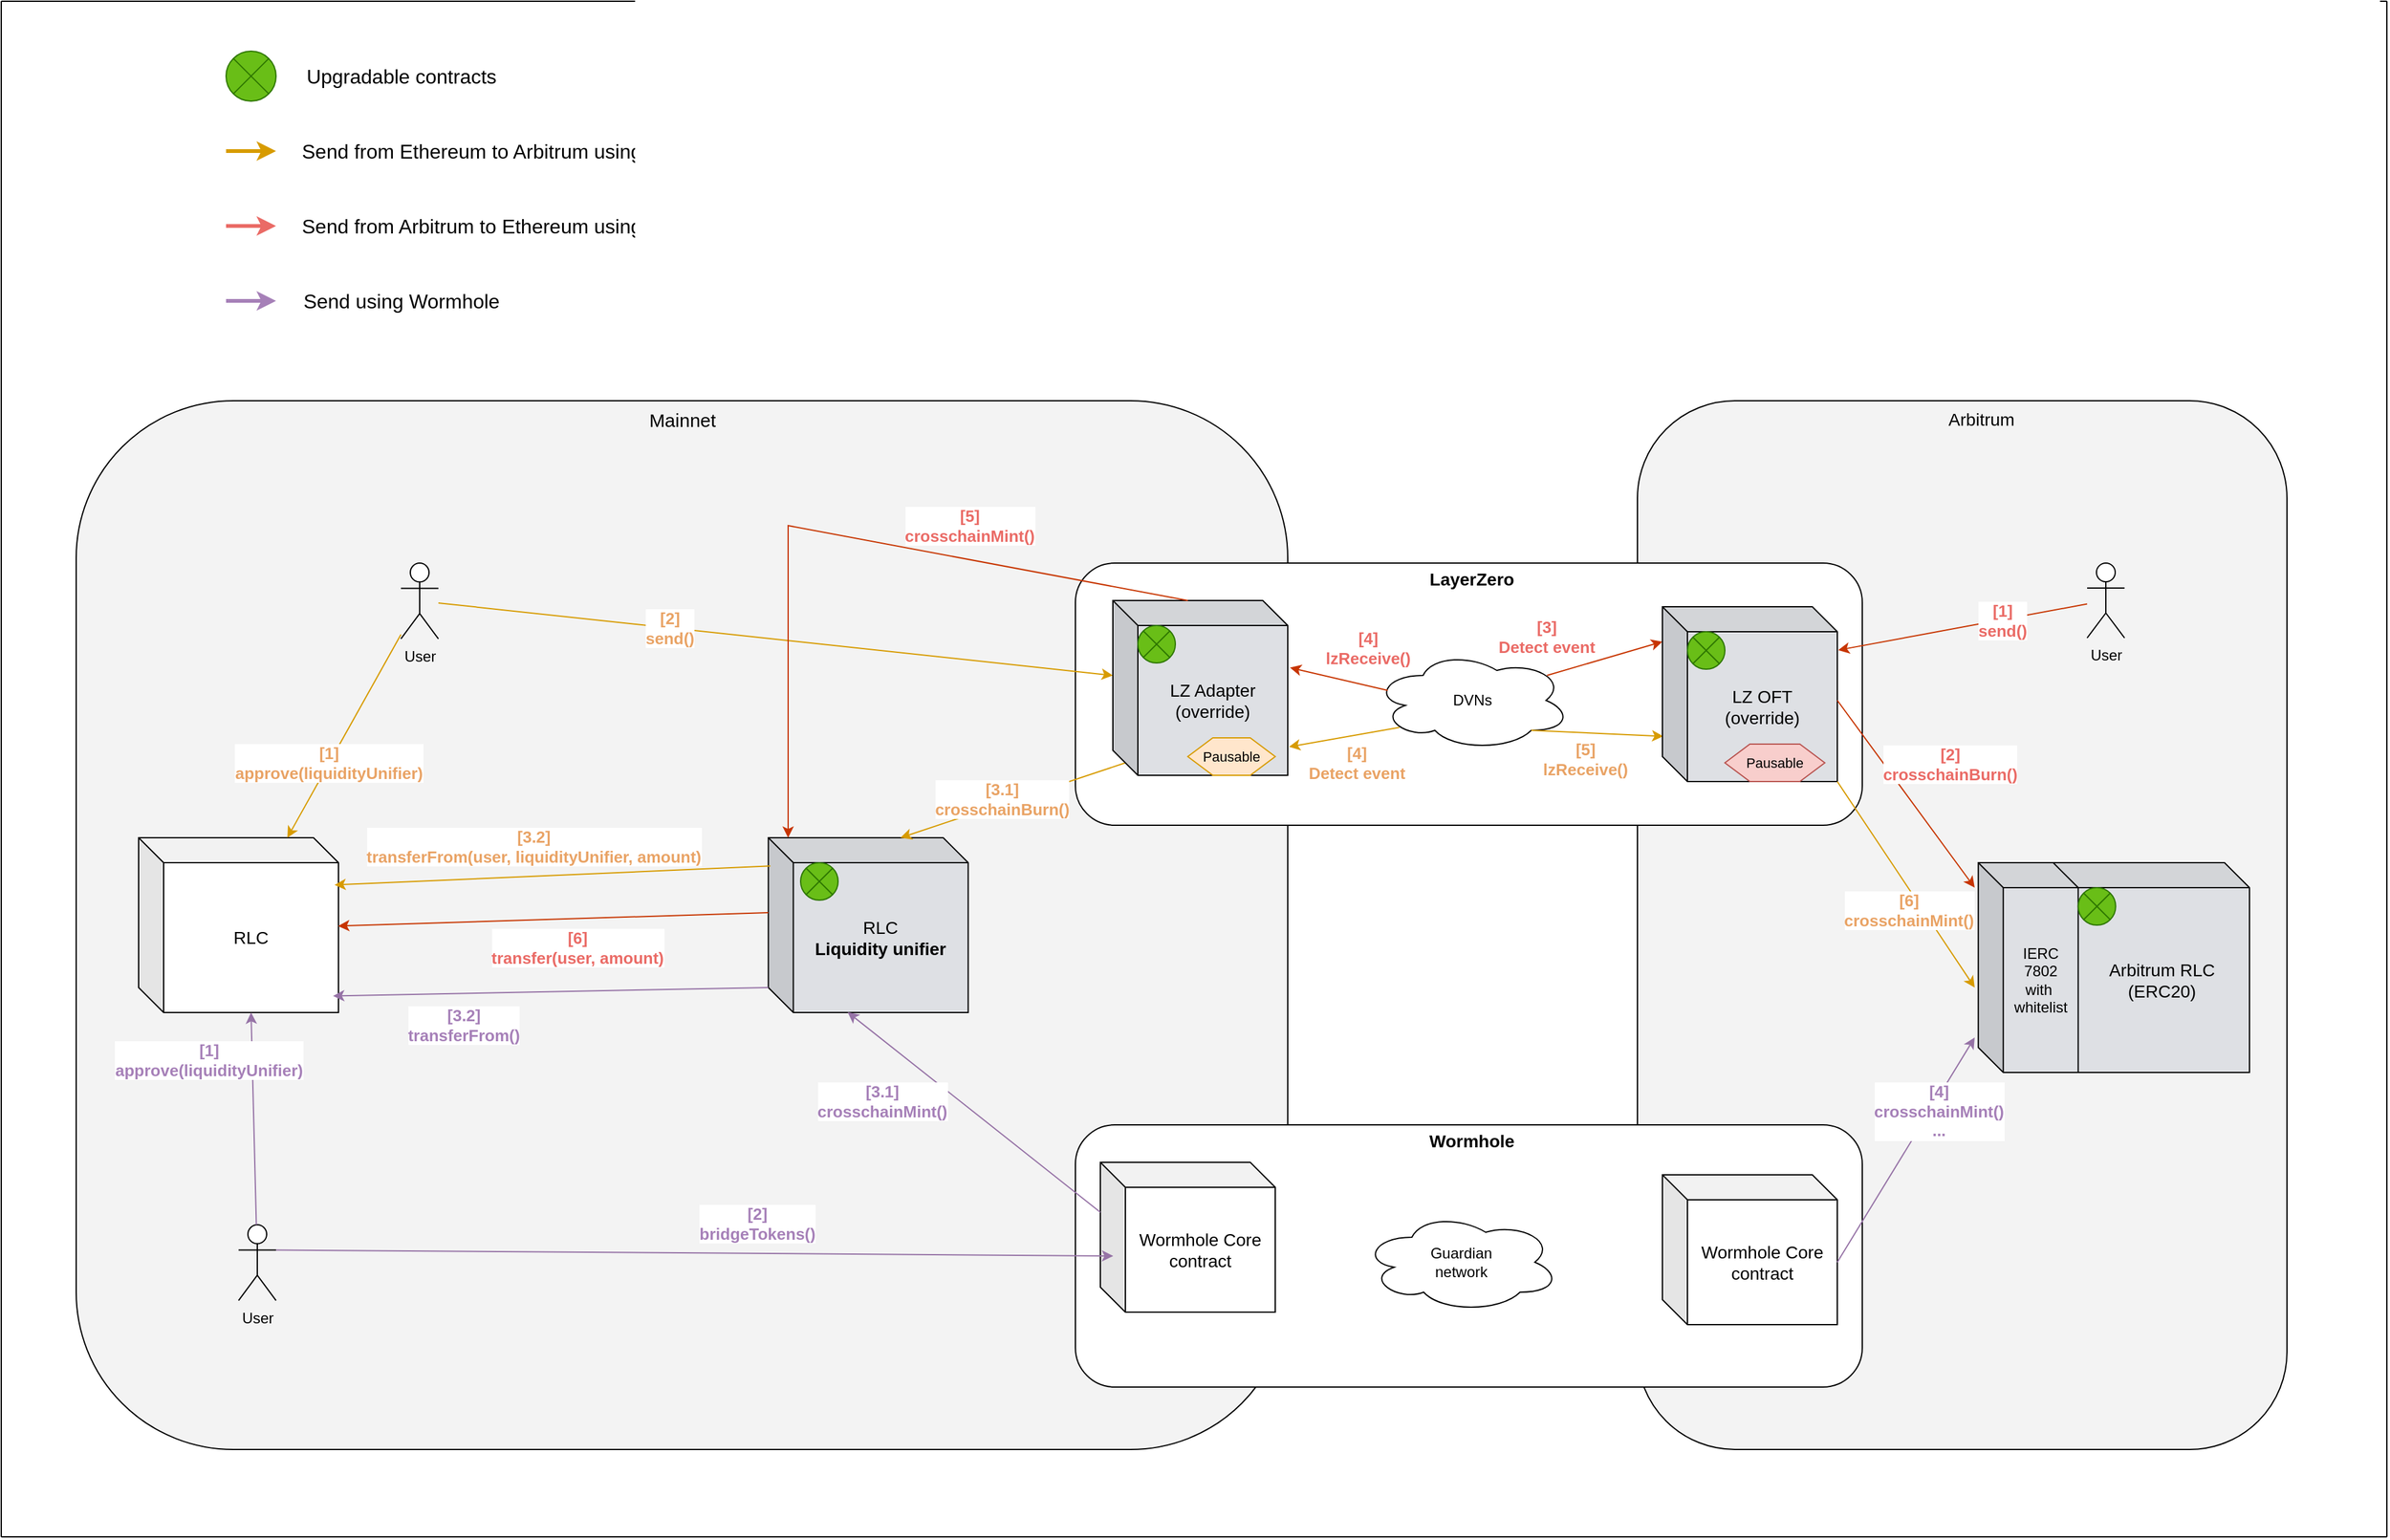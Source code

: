 <mxfile version="27.1.6">
  <diagram name="Page-1" id="M4MnsULAaDEeGdwQNaxV">
    <mxGraphModel dx="3306" dy="2045" grid="1" gridSize="10" guides="1" tooltips="1" connect="1" arrows="1" fold="1" page="1" pageScale="1" pageWidth="850" pageHeight="1100" math="0" shadow="0">
      <root>
        <mxCell id="0" />
        <mxCell id="1" parent="0" />
        <mxCell id="sGux77f80-_RR6iZAet8-39" value="" style="group;fillColor=default;" parent="1" vertex="1" connectable="0">
          <mxGeometry x="720" width="550" height="840" as="geometry" />
        </mxCell>
        <mxCell id="sGux77f80-_RR6iZAet8-40" value="" style="rounded=1;whiteSpace=wrap;html=1;fillStyle=auto;fillColor=#F3F3F3;" parent="sGux77f80-_RR6iZAet8-39" vertex="1">
          <mxGeometry width="520" height="840.0" as="geometry" />
        </mxCell>
        <mxCell id="sGux77f80-_RR6iZAet8-41" value="&lt;font style=&quot;font-size: 14px;&quot;&gt;Arbitrum&lt;/font&gt;" style="text;html=1;align=center;verticalAlign=middle;resizable=0;points=[];autosize=1;strokeColor=none;fillColor=none;" parent="sGux77f80-_RR6iZAet8-39" vertex="1">
          <mxGeometry x="234.997" width="80" height="30" as="geometry" />
        </mxCell>
        <mxCell id="sGux77f80-_RR6iZAet8-124" value="User" style="shape=umlActor;verticalLabelPosition=bottom;verticalAlign=top;html=1;outlineConnect=0;" parent="sGux77f80-_RR6iZAet8-39" vertex="1">
          <mxGeometry x="360" y="130" width="30" height="60" as="geometry" />
        </mxCell>
        <mxCell id="IdDQLRCiFRaTYZEqhhtP-48" value="" style="group" parent="sGux77f80-_RR6iZAet8-39" vertex="1" connectable="0">
          <mxGeometry x="330" y="370" width="160" height="180" as="geometry" />
        </mxCell>
        <mxCell id="IdDQLRCiFRaTYZEqhhtP-50" value="" style="shape=sumEllipse;perimeter=ellipsePerimeter;whiteSpace=wrap;html=1;backgroundOutline=1;fillColor=#d5e8d4;strokeColor=#82b366;" parent="IdDQLRCiFRaTYZEqhhtP-48" vertex="1">
          <mxGeometry x="22.855" y="24" width="46.377" height="48" as="geometry" />
        </mxCell>
        <mxCell id="IdDQLRCiFRaTYZEqhhtP-54" value="" style="group" parent="IdDQLRCiFRaTYZEqhhtP-48" vertex="1" connectable="0">
          <mxGeometry x="-57.143" width="217.143" height="168" as="geometry" />
        </mxCell>
        <mxCell id="IdDQLRCiFRaTYZEqhhtP-49" value="&lt;font style=&quot;font-size: 14px;&quot;&gt;Arbitrum RLC (ERC20)&lt;/font&gt;" style="shape=cube;whiteSpace=wrap;html=1;boundedLbl=1;backgroundOutline=1;darkOpacity=0.05;darkOpacity2=0.1;fillColor=#DEE0E4;" parent="IdDQLRCiFRaTYZEqhhtP-54" vertex="1">
          <mxGeometry x="57.143" width="160" height="168" as="geometry" />
        </mxCell>
        <mxCell id="IdDQLRCiFRaTYZEqhhtP-53" value="&lt;span style=&quot;text-wrap-mode: nowrap;&quot;&gt;IERC&lt;/span&gt;&lt;div style=&quot;text-wrap-mode: nowrap;&quot;&gt;7802&lt;/div&gt;&lt;div style=&quot;text-wrap-mode: nowrap;&quot;&gt;with&amp;nbsp;&lt;/div&gt;&lt;div style=&quot;text-wrap-mode: nowrap;&quot;&gt;whitelist&lt;/div&gt;" style="shape=cube;whiteSpace=wrap;html=1;boundedLbl=1;backgroundOutline=1;darkOpacity=0.05;darkOpacity2=0.1;fillColor=#DEE0E4;" parent="IdDQLRCiFRaTYZEqhhtP-54" vertex="1">
          <mxGeometry width="80" height="168" as="geometry" />
        </mxCell>
        <mxCell id="fCrgzjEHI2a46_C-KYM6-2" value="" style="shape=sumEllipse;perimeter=ellipsePerimeter;whiteSpace=wrap;html=1;backgroundOutline=1;fillColor=#69BE17;strokeColor=#2D7600;fontColor=#ffffff;" parent="IdDQLRCiFRaTYZEqhhtP-54" vertex="1">
          <mxGeometry x="80.003" y="20" width="30" height="30" as="geometry" />
        </mxCell>
        <mxCell id="sGux77f80-_RR6iZAet8-38" value="" style="group;fillColor=#FFFFFF;" parent="1" vertex="1" connectable="0">
          <mxGeometry x="10" width="430" height="840" as="geometry" />
        </mxCell>
        <mxCell id="sGux77f80-_RR6iZAet8-36" value="" style="rounded=1;whiteSpace=wrap;html=1;fillStyle=auto;fillColor=#F3F3F3;" parent="sGux77f80-_RR6iZAet8-38" vertex="1">
          <mxGeometry x="-540" width="970" height="840" as="geometry" />
        </mxCell>
        <mxCell id="IdDQLRCiFRaTYZEqhhtP-22" value="&lt;font style=&quot;font-size: 14px;&quot;&gt;RLC&lt;/font&gt;&lt;div&gt;&lt;font style=&quot;font-size: 14px;&quot;&gt;&lt;b&gt;Liquidity unifier&lt;/b&gt;&lt;/font&gt;&lt;/div&gt;" style="shape=cube;whiteSpace=wrap;html=1;boundedLbl=1;backgroundOutline=1;darkOpacity=0.05;darkOpacity2=0.1;fillColor=#DEE0E4;" parent="sGux77f80-_RR6iZAet8-38" vertex="1">
          <mxGeometry x="14.17" y="350" width="160" height="140" as="geometry" />
        </mxCell>
        <mxCell id="fCrgzjEHI2a46_C-KYM6-4" value="" style="shape=sumEllipse;perimeter=ellipsePerimeter;whiteSpace=wrap;html=1;backgroundOutline=1;fillColor=#69BE17;strokeColor=#2D7600;fontColor=#ffffff;" parent="sGux77f80-_RR6iZAet8-38" vertex="1">
          <mxGeometry x="40" y="370" width="30" height="30" as="geometry" />
        </mxCell>
        <mxCell id="sGux77f80-_RR6iZAet8-16" value="User" style="shape=umlActor;verticalLabelPosition=bottom;verticalAlign=top;html=1;outlineConnect=0;" parent="sGux77f80-_RR6iZAet8-38" vertex="1">
          <mxGeometry x="-280" y="129.996" width="30" height="60.723" as="geometry" />
        </mxCell>
        <mxCell id="sGux77f80-_RR6iZAet8-108" value="" style="group" parent="1" vertex="1" connectable="0">
          <mxGeometry x="270" y="120" width="630" height="220" as="geometry" />
        </mxCell>
        <mxCell id="sGux77f80-_RR6iZAet8-67" value="" style="rounded=1;whiteSpace=wrap;html=1;" parent="sGux77f80-_RR6iZAet8-108" vertex="1">
          <mxGeometry y="10" width="630" height="210" as="geometry" />
        </mxCell>
        <mxCell id="sGux77f80-_RR6iZAet8-96" value="&lt;b&gt;&lt;font style=&quot;font-size: 14px;&quot;&gt;LayerZero&lt;/font&gt;&lt;/b&gt;" style="text;html=1;align=center;verticalAlign=middle;whiteSpace=wrap;rounded=0;" parent="sGux77f80-_RR6iZAet8-108" vertex="1">
          <mxGeometry x="278.349" width="78.75" height="45" as="geometry" />
        </mxCell>
        <mxCell id="sGux77f80-_RR6iZAet8-97" value="DVNs" style="ellipse;shape=cloud;whiteSpace=wrap;html=1;" parent="sGux77f80-_RR6iZAet8-108" vertex="1">
          <mxGeometry x="238.974" y="80" width="157.5" height="80" as="geometry" />
        </mxCell>
        <mxCell id="sGux77f80-_RR6iZAet8-100" value="" style="endArrow=classic;html=1;rounded=0;fillColor=#ffe6cc;strokeColor=#d79b00;entryX=0.005;entryY=0.741;entryDx=0;entryDy=0;exitX=0.8;exitY=0.8;exitDx=0;exitDy=0;exitPerimeter=0;entryPerimeter=0;" parent="sGux77f80-_RR6iZAet8-108" source="sGux77f80-_RR6iZAet8-97" target="IdDQLRCiFRaTYZEqhhtP-33" edge="1">
          <mxGeometry width="50" height="50" relative="1" as="geometry">
            <mxPoint x="358.412" y="173" as="sourcePoint" />
            <mxPoint x="476.537" y="157.5" as="targetPoint" />
          </mxGeometry>
        </mxCell>
        <mxCell id="sGux77f80-_RR6iZAet8-101" value="&lt;font style=&quot;font-size: 13px; color: rgb(233, 163, 101);&quot;&gt;&lt;b&gt;[5]&lt;/b&gt;&lt;/font&gt;&lt;div&gt;&lt;font style=&quot;font-size: 13px; color: rgb(233, 163, 101);&quot;&gt;&lt;b&gt;lzReceive()&lt;/b&gt;&lt;/font&gt;&lt;/div&gt;" style="edgeLabel;html=1;align=center;verticalAlign=middle;resizable=0;points=[];" parent="sGux77f80-_RR6iZAet8-100" vertex="1" connectable="0">
          <mxGeometry x="-0.308" y="1" relative="1" as="geometry">
            <mxPoint x="6" y="22" as="offset" />
          </mxGeometry>
        </mxCell>
        <mxCell id="sGux77f80-_RR6iZAet8-132" value="" style="endArrow=classic;html=1;rounded=0;fillColor=#fa6800;strokeColor=#C73500;exitX=0.88;exitY=0.25;exitDx=0;exitDy=0;exitPerimeter=0;" parent="sGux77f80-_RR6iZAet8-108" source="sGux77f80-_RR6iZAet8-97" edge="1">
          <mxGeometry width="50" height="50" relative="1" as="geometry">
            <mxPoint x="444" y="10" as="sourcePoint" />
            <mxPoint x="470" y="73" as="targetPoint" />
          </mxGeometry>
        </mxCell>
        <mxCell id="sGux77f80-_RR6iZAet8-133" value="&lt;font style=&quot;font-size: 13px; color: rgb(234, 107, 102);&quot;&gt;&lt;b&gt;[3]&lt;/b&gt;&lt;/font&gt;&lt;div&gt;&lt;font color=&quot;#ea6b66&quot;&gt;&lt;span style=&quot;font-size: 13px;&quot;&gt;&lt;b&gt;Detect event&lt;/b&gt;&lt;/span&gt;&lt;/font&gt;&lt;/div&gt;" style="edgeLabel;html=1;align=center;verticalAlign=middle;resizable=0;points=[];" parent="sGux77f80-_RR6iZAet8-132" vertex="1" connectable="0">
          <mxGeometry x="-0.315" relative="1" as="geometry">
            <mxPoint x="-33" y="-22" as="offset" />
          </mxGeometry>
        </mxCell>
        <mxCell id="IdDQLRCiFRaTYZEqhhtP-47" value="" style="group" parent="sGux77f80-_RR6iZAet8-108" vertex="1" connectable="0">
          <mxGeometry x="470" y="45" width="140" height="160" as="geometry" />
        </mxCell>
        <mxCell id="IdDQLRCiFRaTYZEqhhtP-33" value="&lt;font style=&quot;font-size: 14px;&quot;&gt;LZ OFT&lt;/font&gt;&lt;div&gt;&lt;font style=&quot;font-size: 14px;&quot;&gt;(override)&lt;/font&gt;&lt;/div&gt;" style="shape=cube;whiteSpace=wrap;html=1;boundedLbl=1;backgroundOutline=1;darkOpacity=0.05;darkOpacity2=0.1;fillColor=#DEE0E4;" parent="IdDQLRCiFRaTYZEqhhtP-47" vertex="1">
          <mxGeometry width="140" height="140" as="geometry" />
        </mxCell>
        <mxCell id="IdDQLRCiFRaTYZEqhhtP-34" value="" style="shape=sumEllipse;perimeter=ellipsePerimeter;whiteSpace=wrap;html=1;backgroundOutline=1;fillColor=#69BE17;strokeColor=#2D7600;fontColor=#ffffff;" parent="IdDQLRCiFRaTYZEqhhtP-47" vertex="1">
          <mxGeometry x="20" y="20" width="30" height="30" as="geometry" />
        </mxCell>
        <mxCell id="sGux77f80-_RR6iZAet8-185" value="&lt;font style=&quot;font-size: 11px;&quot;&gt;Paus&lt;/font&gt;&lt;span style=&quot;font-size: 11px; background-color: transparent; color: light-dark(rgb(0, 0, 0), rgb(255, 255, 255));&quot;&gt;able&lt;/span&gt;" style="shape=hexagon;perimeter=hexagonPerimeter2;whiteSpace=wrap;html=1;fixedSize=1;fillColor=#f8cecc;strokeColor=#b85450;" parent="IdDQLRCiFRaTYZEqhhtP-47" vertex="1">
          <mxGeometry x="50" y="110" width="80" height="30" as="geometry" />
        </mxCell>
        <mxCell id="sGux77f80-_RR6iZAet8-8" value="" style="endArrow=classic;html=1;rounded=0;fillColor=#ffe6cc;strokeColor=#d79b00;entryX=0.75;entryY=0;entryDx=0;entryDy=0;exitX=0;exitY=0;exitDx=10;exitDy=130;exitPerimeter=0;" parent="1" source="IdDQLRCiFRaTYZEqhhtP-25" edge="1">
          <mxGeometry width="50" height="50" relative="1" as="geometry">
            <mxPoint x="300.287" y="277.5" as="sourcePoint" />
            <mxPoint x="130" y="350" as="targetPoint" />
          </mxGeometry>
        </mxCell>
        <mxCell id="sGux77f80-_RR6iZAet8-27" value="&lt;font style=&quot;font-size: 13px; color: rgb(233, 163, 101);&quot;&gt;&lt;b&gt;[3.1]&lt;/b&gt;&lt;/font&gt;&lt;div&gt;&lt;font style=&quot;font-size: 13px; color: rgb(233, 163, 101);&quot;&gt;&lt;b&gt;crosschainBurn()&lt;/b&gt;&lt;/font&gt;&lt;/div&gt;" style="edgeLabel;html=1;align=center;verticalAlign=middle;resizable=0;points=[];" parent="sGux77f80-_RR6iZAet8-8" vertex="1" connectable="0">
          <mxGeometry x="0.092" y="-4" relative="1" as="geometry">
            <mxPoint as="offset" />
          </mxGeometry>
        </mxCell>
        <mxCell id="sGux77f80-_RR6iZAet8-20" value="" style="endArrow=classic;html=1;rounded=0;fillColor=#ffe6cc;strokeColor=#d79b00;entryX=0;entryY=0;entryDx=0;entryDy=60;entryPerimeter=0;" parent="1" source="sGux77f80-_RR6iZAet8-16" target="IdDQLRCiFRaTYZEqhhtP-25" edge="1">
          <mxGeometry width="50" height="50" relative="1" as="geometry">
            <mxPoint x="140" y="200" as="sourcePoint" />
            <mxPoint x="300.287" y="192.5" as="targetPoint" />
          </mxGeometry>
        </mxCell>
        <mxCell id="sGux77f80-_RR6iZAet8-21" value="&lt;font style=&quot;font-size: 13px; color: rgb(233, 163, 101);&quot;&gt;&lt;b&gt;[2]&lt;/b&gt;&lt;/font&gt;&lt;div&gt;&lt;font style=&quot;font-size: 13px; color: rgb(233, 163, 101);&quot;&gt;&lt;b&gt;send()&lt;/b&gt;&lt;/font&gt;&lt;/div&gt;" style="edgeLabel;html=1;align=center;verticalAlign=middle;resizable=0;points=[];" parent="sGux77f80-_RR6iZAet8-20" vertex="1" connectable="0">
          <mxGeometry x="-0.315" relative="1" as="geometry">
            <mxPoint as="offset" />
          </mxGeometry>
        </mxCell>
        <mxCell id="sGux77f80-_RR6iZAet8-109" value="" style="group" parent="1" vertex="1" connectable="0">
          <mxGeometry y="-310" width="1080" height="1100" as="geometry" />
        </mxCell>
        <mxCell id="sGux77f80-_RR6iZAet8-62" value="" style="shape=sumEllipse;perimeter=ellipsePerimeter;whiteSpace=wrap;html=1;backgroundOutline=1;fillColor=#69BE17;strokeColor=#2D7600;" parent="sGux77f80-_RR6iZAet8-109" vertex="1">
          <mxGeometry x="-410" y="30" width="40" height="40" as="geometry" />
        </mxCell>
        <mxCell id="sGux77f80-_RR6iZAet8-63" value="&lt;p&gt;&lt;font style=&quot;font-size: 16px;&quot;&gt;Upgradable contracts&lt;/font&gt;&lt;/p&gt;" style="text;html=1;align=center;verticalAlign=middle;resizable=0;points=[];autosize=1;strokeColor=none;fillColor=none;" parent="sGux77f80-_RR6iZAet8-109" vertex="1">
          <mxGeometry x="-360" y="20" width="180" height="60" as="geometry" />
        </mxCell>
        <mxCell id="IdDQLRCiFRaTYZEqhhtP-25" value="&lt;font style=&quot;font-size: 14px;&quot;&gt;LZ Adapter (override)&lt;/font&gt;" style="shape=cube;whiteSpace=wrap;html=1;boundedLbl=1;backgroundOutline=1;darkOpacity=0.05;darkOpacity2=0.1;fillColor=#DEE0E4;" parent="sGux77f80-_RR6iZAet8-109" vertex="1">
          <mxGeometry x="300" y="470" width="140" height="140" as="geometry" />
        </mxCell>
        <mxCell id="sGux77f80-_RR6iZAet8-187" value="&lt;font style=&quot;font-size: 11px;&quot;&gt;Paus&lt;/font&gt;&lt;span style=&quot;font-size: 11px; background-color: transparent; color: light-dark(rgb(0, 0, 0), rgb(255, 255, 255));&quot;&gt;able&lt;/span&gt;" style="shape=hexagon;perimeter=hexagonPerimeter2;whiteSpace=wrap;html=1;fixedSize=1;fillColor=#ffe6cc;strokeColor=#d79b00;" parent="sGux77f80-_RR6iZAet8-109" vertex="1">
          <mxGeometry x="360" y="580" width="70" height="30" as="geometry" />
        </mxCell>
        <mxCell id="fCrgzjEHI2a46_C-KYM6-1" value="" style="shape=sumEllipse;perimeter=ellipsePerimeter;whiteSpace=wrap;html=1;backgroundOutline=1;fillColor=#69BE17;strokeColor=#2D7600;fontColor=#ffffff;" parent="sGux77f80-_RR6iZAet8-109" vertex="1">
          <mxGeometry x="320" y="490" width="30" height="30" as="geometry" />
        </mxCell>
        <mxCell id="sGux77f80-_RR6iZAet8-117" value="" style="endArrow=classic;html=1;rounded=0;fillColor=#ffe6cc;strokeColor=#d79b00;entryX=0;entryY=0.75;entryDx=0;entryDy=0;exitX=1;exitY=1;exitDx=0;exitDy=0;exitPerimeter=0;" parent="1" source="IdDQLRCiFRaTYZEqhhtP-33" edge="1">
          <mxGeometry width="50" height="50" relative="1" as="geometry">
            <mxPoint x="746.537" y="320" as="sourcePoint" />
            <mxPoint x="990" y="470" as="targetPoint" />
          </mxGeometry>
        </mxCell>
        <mxCell id="sGux77f80-_RR6iZAet8-118" value="&lt;div&gt;&lt;font style=&quot;font-size: 13px; color: rgb(233, 163, 101);&quot;&gt;&lt;b&gt;[6]&lt;/b&gt;&lt;/font&gt;&lt;/div&gt;&lt;div&gt;&lt;font style=&quot;font-size: 13px; color: rgb(233, 163, 101);&quot;&gt;&lt;b&gt;crosschainMint()&lt;/b&gt;&lt;/font&gt;&lt;/div&gt;" style="edgeLabel;html=1;align=center;verticalAlign=middle;resizable=0;points=[];rotation=0;" parent="sGux77f80-_RR6iZAet8-117" vertex="1" connectable="0">
          <mxGeometry x="0.001" relative="1" as="geometry">
            <mxPoint x="2" y="20" as="offset" />
          </mxGeometry>
        </mxCell>
        <mxCell id="sGux77f80-_RR6iZAet8-125" value="" style="endArrow=classic;html=1;rounded=0;fillColor=#fa6800;strokeColor=#C73500;entryX=1.005;entryY=0.248;entryDx=0;entryDy=0;entryPerimeter=0;" parent="1" source="sGux77f80-_RR6iZAet8-124" target="IdDQLRCiFRaTYZEqhhtP-33" edge="1">
          <mxGeometry width="50" height="50" relative="1" as="geometry">
            <mxPoint x="1020" y="170" as="sourcePoint" />
            <mxPoint x="876.474" y="192.5" as="targetPoint" />
          </mxGeometry>
        </mxCell>
        <mxCell id="sGux77f80-_RR6iZAet8-126" value="&lt;font style=&quot;font-size: 13px; color: rgb(234, 107, 102);&quot;&gt;&lt;b&gt;[1]&lt;/b&gt;&lt;/font&gt;&lt;div&gt;&lt;font style=&quot;font-size: 13px; color: rgb(234, 107, 102);&quot;&gt;&lt;b&gt;send()&lt;/b&gt;&lt;/font&gt;&lt;/div&gt;" style="edgeLabel;html=1;align=center;verticalAlign=middle;resizable=0;points=[];" parent="sGux77f80-_RR6iZAet8-125" vertex="1" connectable="0">
          <mxGeometry x="-0.315" relative="1" as="geometry">
            <mxPoint as="offset" />
          </mxGeometry>
        </mxCell>
        <mxCell id="sGux77f80-_RR6iZAet8-129" value="" style="endArrow=classic;html=1;rounded=0;fillColor=#fa6800;strokeColor=#C73500;entryX=0;entryY=0.25;entryDx=0;entryDy=0;" parent="1" edge="1">
          <mxGeometry width="50" height="50" relative="1" as="geometry">
            <mxPoint x="880" y="240" as="sourcePoint" />
            <mxPoint x="990" y="390" as="targetPoint" />
          </mxGeometry>
        </mxCell>
        <mxCell id="sGux77f80-_RR6iZAet8-130" value="&lt;font style=&quot;font-size: 13px; color: rgb(234, 107, 102);&quot;&gt;&lt;b&gt;[2]&lt;/b&gt;&lt;/font&gt;&lt;div&gt;&lt;font style=&quot;font-size: 13px; color: rgb(234, 107, 102);&quot;&gt;&lt;b&gt;crosschainBurn()&lt;/b&gt;&lt;/font&gt;&lt;/div&gt;" style="edgeLabel;html=1;align=center;verticalAlign=middle;resizable=0;points=[];" parent="sGux77f80-_RR6iZAet8-129" vertex="1" connectable="0">
          <mxGeometry x="-0.315" relative="1" as="geometry">
            <mxPoint x="52" as="offset" />
          </mxGeometry>
        </mxCell>
        <mxCell id="sGux77f80-_RR6iZAet8-147" value="" style="group" parent="1" vertex="1" connectable="0">
          <mxGeometry x="-410" y="-230" width="420" height="60" as="geometry" />
        </mxCell>
        <mxCell id="sGux77f80-_RR6iZAet8-136" value="" style="endArrow=classic;html=1;rounded=0;fillColor=#ffe6cc;strokeColor=#d79b00;strokeWidth=3;" parent="sGux77f80-_RR6iZAet8-147" edge="1">
          <mxGeometry width="50" height="50" relative="1" as="geometry">
            <mxPoint y="30" as="sourcePoint" />
            <mxPoint x="40" y="30" as="targetPoint" />
          </mxGeometry>
        </mxCell>
        <mxCell id="sGux77f80-_RR6iZAet8-140" value="&lt;p&gt;&lt;font style=&quot;font-size: 16px;&quot;&gt;Send from Ethereum to Arbitrum using LayerZero&lt;/font&gt;&lt;/p&gt;" style="text;html=1;align=center;verticalAlign=middle;resizable=0;points=[];autosize=1;strokeColor=none;fillColor=none;" parent="sGux77f80-_RR6iZAet8-147" vertex="1">
          <mxGeometry x="50" width="370" height="60" as="geometry" />
        </mxCell>
        <mxCell id="sGux77f80-_RR6iZAet8-148" value="" style="group" parent="1" vertex="1" connectable="0">
          <mxGeometry x="-410" y="-170" width="420" height="60" as="geometry" />
        </mxCell>
        <mxCell id="sGux77f80-_RR6iZAet8-143" value="" style="endArrow=classic;html=1;rounded=0;fillColor=#ffe6cc;strokeColor=#EA6B66;strokeWidth=3;" parent="sGux77f80-_RR6iZAet8-148" edge="1">
          <mxGeometry width="50" height="50" relative="1" as="geometry">
            <mxPoint y="30" as="sourcePoint" />
            <mxPoint x="40" y="30" as="targetPoint" />
          </mxGeometry>
        </mxCell>
        <mxCell id="sGux77f80-_RR6iZAet8-144" value="&lt;p&gt;&lt;font style=&quot;font-size: 16px;&quot;&gt;Send from Arbitrum to Ethereum using LayerZero&lt;/font&gt;&lt;/p&gt;" style="text;html=1;align=center;verticalAlign=middle;resizable=0;points=[];autosize=1;strokeColor=none;fillColor=none;" parent="sGux77f80-_RR6iZAet8-148" vertex="1">
          <mxGeometry x="50" width="370" height="60" as="geometry" />
        </mxCell>
        <mxCell id="sGux77f80-_RR6iZAet8-150" value="" style="group" parent="1" vertex="1" connectable="0">
          <mxGeometry x="270" y="570" width="630" height="220" as="geometry" />
        </mxCell>
        <mxCell id="sGux77f80-_RR6iZAet8-151" value="" style="rounded=1;whiteSpace=wrap;html=1;" parent="sGux77f80-_RR6iZAet8-150" vertex="1">
          <mxGeometry y="10" width="630" height="210" as="geometry" />
        </mxCell>
        <mxCell id="sGux77f80-_RR6iZAet8-152" value="&lt;b&gt;&lt;font style=&quot;font-size: 14px;&quot;&gt;Wormhole&lt;/font&gt;&lt;/b&gt;" style="text;html=1;align=center;verticalAlign=middle;whiteSpace=wrap;rounded=0;" parent="sGux77f80-_RR6iZAet8-150" vertex="1">
          <mxGeometry x="278.349" width="78.75" height="45" as="geometry" />
        </mxCell>
        <mxCell id="sGux77f80-_RR6iZAet8-171" value="Guardian&lt;div&gt;network&lt;/div&gt;" style="ellipse;shape=cloud;whiteSpace=wrap;html=1;" parent="sGux77f80-_RR6iZAet8-150" vertex="1">
          <mxGeometry x="230" y="80" width="157.5" height="80" as="geometry" />
        </mxCell>
        <mxCell id="IdDQLRCiFRaTYZEqhhtP-23" value="&lt;font style=&quot;font-size: 14px;&quot;&gt;Wormhole Core contract&lt;/font&gt;" style="shape=cube;whiteSpace=wrap;html=1;boundedLbl=1;backgroundOutline=1;darkOpacity=0.05;darkOpacity2=0.1;" parent="sGux77f80-_RR6iZAet8-150" vertex="1">
          <mxGeometry x="20" y="40" width="140" height="120" as="geometry" />
        </mxCell>
        <mxCell id="IdDQLRCiFRaTYZEqhhtP-24" value="&lt;font style=&quot;font-size: 14px;&quot;&gt;Wormhole Core contract&lt;/font&gt;" style="shape=cube;whiteSpace=wrap;html=1;boundedLbl=1;backgroundOutline=1;darkOpacity=0.05;darkOpacity2=0.1;" parent="sGux77f80-_RR6iZAet8-150" vertex="1">
          <mxGeometry x="470" y="50" width="140" height="120" as="geometry" />
        </mxCell>
        <mxCell id="sGux77f80-_RR6iZAet8-168" value="" style="endArrow=classic;html=1;rounded=0;fillColor=#e1d5e7;strokeColor=#9673a6;entryX=0;entryY=0.5;entryDx=0;entryDy=0;exitX=1;exitY=0.333;exitDx=0;exitDy=0;exitPerimeter=0;" parent="1" source="sGux77f80-_RR6iZAet8-170" edge="1">
          <mxGeometry width="50" height="50" relative="1" as="geometry">
            <mxPoint x="130" y="710" as="sourcePoint" />
            <mxPoint x="300.287" y="685" as="targetPoint" />
          </mxGeometry>
        </mxCell>
        <mxCell id="sGux77f80-_RR6iZAet8-169" value="&lt;div&gt;&lt;font style=&quot;font-size: 13px; color: rgb(166, 128, 184);&quot;&gt;&lt;b style=&quot;&quot;&gt;[2]&lt;/b&gt;&lt;/font&gt;&lt;/div&gt;&lt;font style=&quot;font-size: 13px; color: rgb(166, 128, 184);&quot;&gt;&lt;b style=&quot;&quot;&gt;bridgeTokens()&lt;/b&gt;&lt;/font&gt;" style="edgeLabel;html=1;align=center;verticalAlign=middle;resizable=0;points=[];" parent="sGux77f80-_RR6iZAet8-168" vertex="1" connectable="0">
          <mxGeometry x="0.259" y="-1" relative="1" as="geometry">
            <mxPoint x="-37" y="-25" as="offset" />
          </mxGeometry>
        </mxCell>
        <mxCell id="sGux77f80-_RR6iZAet8-174" value="" style="endArrow=classic;html=1;rounded=0;fillColor=#e1d5e7;strokeColor=#9673a6;exitX=0;exitY=0;exitDx=140;exitDy=70;entryX=0;entryY=1;entryDx=0;entryDy=0;exitPerimeter=0;" parent="1" source="IdDQLRCiFRaTYZEqhhtP-24" edge="1">
          <mxGeometry width="50" height="50" relative="1" as="geometry">
            <mxPoint x="876.474" y="685" as="sourcePoint" />
            <mxPoint x="990" y="510" as="targetPoint" />
          </mxGeometry>
        </mxCell>
        <mxCell id="sGux77f80-_RR6iZAet8-175" value="&lt;div&gt;&lt;font style=&quot;font-size: 13px; color: rgb(166, 128, 184);&quot;&gt;&lt;b style=&quot;&quot;&gt;[4]&lt;/b&gt;&lt;/font&gt;&lt;/div&gt;&lt;font style=&quot;font-size: 13px; color: rgb(166, 128, 184);&quot;&gt;&lt;b style=&quot;&quot;&gt;crosschainMint()&lt;/b&gt;&lt;/font&gt;&lt;div&gt;&lt;font color=&quot;#a680b8&quot;&gt;&lt;span style=&quot;font-size: 13px;&quot;&gt;&lt;b&gt;...&lt;/b&gt;&lt;/span&gt;&lt;/font&gt;&lt;/div&gt;" style="edgeLabel;html=1;align=center;verticalAlign=middle;resizable=0;points=[];" parent="sGux77f80-_RR6iZAet8-174" vertex="1" connectable="0">
          <mxGeometry x="0.259" y="-1" relative="1" as="geometry">
            <mxPoint x="11" y="-8" as="offset" />
          </mxGeometry>
        </mxCell>
        <mxCell id="sGux77f80-_RR6iZAet8-176" value="" style="endArrow=classic;html=1;rounded=0;fillColor=#fa6800;strokeColor=#C73500;exitX=0;exitY=0;exitDx=60;exitDy=0;entryX=0;entryY=0;entryDx=0;entryDy=0;exitPerimeter=0;" parent="1" source="IdDQLRCiFRaTYZEqhhtP-25" edge="1">
          <mxGeometry width="50" height="50" relative="1" as="geometry">
            <mxPoint x="332.771" y="150" as="sourcePoint" />
            <mxPoint x="40" y="350" as="targetPoint" />
            <Array as="points">
              <mxPoint x="40" y="100" />
            </Array>
          </mxGeometry>
        </mxCell>
        <mxCell id="sGux77f80-_RR6iZAet8-177" value="&lt;font style=&quot;font-size: 13px; color: rgb(234, 107, 102);&quot;&gt;&lt;b&gt;[5]&lt;/b&gt;&lt;/font&gt;&lt;div&gt;&lt;font color=&quot;#ea6b66&quot;&gt;&lt;span style=&quot;font-size: 13px;&quot;&gt;&lt;b&gt;crosschainMint()&lt;/b&gt;&lt;/span&gt;&lt;/font&gt;&lt;/div&gt;" style="edgeLabel;html=1;align=center;verticalAlign=middle;resizable=0;points=[];" parent="sGux77f80-_RR6iZAet8-176" vertex="1" connectable="0">
          <mxGeometry x="-0.315" relative="1" as="geometry">
            <mxPoint x="18" y="-24" as="offset" />
          </mxGeometry>
        </mxCell>
        <mxCell id="sGux77f80-_RR6iZAet8-184" value="" style="group" parent="1" vertex="1" connectable="0">
          <mxGeometry x="-410" y="-110" width="230" height="60" as="geometry" />
        </mxCell>
        <mxCell id="sGux77f80-_RR6iZAet8-182" value="" style="endArrow=classic;html=1;rounded=0;fillColor=#ffe6cc;strokeColor=#A680B8;strokeWidth=3;" parent="sGux77f80-_RR6iZAet8-184" edge="1">
          <mxGeometry width="50" height="50" relative="1" as="geometry">
            <mxPoint y="30" as="sourcePoint" />
            <mxPoint x="40" y="30" as="targetPoint" />
          </mxGeometry>
        </mxCell>
        <mxCell id="sGux77f80-_RR6iZAet8-183" value="&lt;p&gt;&lt;font style=&quot;font-size: 16px;&quot;&gt;Send using Wormhole&lt;/font&gt;&lt;/p&gt;" style="text;html=1;align=center;verticalAlign=middle;resizable=0;points=[];autosize=1;strokeColor=none;fillColor=none;" parent="sGux77f80-_RR6iZAet8-184" vertex="1">
          <mxGeometry x="50" width="180" height="60" as="geometry" />
        </mxCell>
        <mxCell id="sGux77f80-_RR6iZAet8-191" value="" style="endArrow=none;html=1;rounded=0;" parent="1" edge="1">
          <mxGeometry width="50" height="50" relative="1" as="geometry">
            <mxPoint x="-590" y="910" as="sourcePoint" />
            <mxPoint x="-590" y="-320" as="targetPoint" />
          </mxGeometry>
        </mxCell>
        <mxCell id="sGux77f80-_RR6iZAet8-192" value="" style="endArrow=none;html=1;rounded=0;" parent="1" edge="1">
          <mxGeometry width="50" height="50" relative="1" as="geometry">
            <mxPoint x="1320" y="910" as="sourcePoint" />
            <mxPoint x="1320" y="-320" as="targetPoint" />
          </mxGeometry>
        </mxCell>
        <mxCell id="sGux77f80-_RR6iZAet8-193" value="" style="endArrow=none;html=1;rounded=0;" parent="1" edge="1">
          <mxGeometry width="50" height="50" relative="1" as="geometry">
            <mxPoint x="-590" y="910" as="sourcePoint" />
            <mxPoint x="1320" y="910" as="targetPoint" />
          </mxGeometry>
        </mxCell>
        <mxCell id="sGux77f80-_RR6iZAet8-194" value="" style="endArrow=none;html=1;rounded=0;" parent="1" edge="1">
          <mxGeometry width="50" height="50" relative="1" as="geometry">
            <mxPoint x="-590" y="-320" as="sourcePoint" />
            <mxPoint x="1320" y="-320" as="targetPoint" />
          </mxGeometry>
        </mxCell>
        <mxCell id="sGux77f80-_RR6iZAet8-134" value="" style="endArrow=classic;html=1;rounded=0;fillColor=#fa6800;strokeColor=#C73500;entryX=1.013;entryY=0.384;entryDx=0;entryDy=0;exitX=0.07;exitY=0.4;exitDx=0;exitDy=0;exitPerimeter=0;entryPerimeter=0;" parent="1" source="sGux77f80-_RR6iZAet8-97" target="IdDQLRCiFRaTYZEqhhtP-25" edge="1">
          <mxGeometry width="50" height="50" relative="1" as="geometry">
            <mxPoint x="559" y="190" as="sourcePoint" />
            <mxPoint x="430.224" y="192.5" as="targetPoint" />
          </mxGeometry>
        </mxCell>
        <mxCell id="sGux77f80-_RR6iZAet8-135" value="&lt;font style=&quot;font-size: 13px; color: rgb(234, 107, 102);&quot;&gt;&lt;b&gt;[4]&lt;/b&gt;&lt;/font&gt;&lt;div&gt;&lt;font color=&quot;#ea6b66&quot;&gt;&lt;span style=&quot;font-size: 13px;&quot;&gt;&lt;b&gt;lzReceive()&lt;/b&gt;&lt;/span&gt;&lt;/font&gt;&lt;/div&gt;" style="edgeLabel;html=1;align=center;verticalAlign=middle;resizable=0;points=[];" parent="sGux77f80-_RR6iZAet8-134" vertex="1" connectable="0">
          <mxGeometry x="-0.315" relative="1" as="geometry">
            <mxPoint x="11" y="-28" as="offset" />
          </mxGeometry>
        </mxCell>
        <mxCell id="fCrgzjEHI2a46_C-KYM6-3" value="&lt;font style=&quot;font-size: 14px;&quot;&gt;RLC&lt;/font&gt;" style="shape=cube;whiteSpace=wrap;html=1;boundedLbl=1;backgroundOutline=1;darkOpacity=0.05;darkOpacity2=0.1;" parent="1" vertex="1">
          <mxGeometry x="-480" y="350" width="160" height="140" as="geometry" />
        </mxCell>
        <mxCell id="sGux77f80-_RR6iZAet8-14" value="" style="endArrow=classic;html=1;rounded=0;fillColor=#ffe6cc;strokeColor=#d79b00;" parent="1" source="sGux77f80-_RR6iZAet8-16" target="fCrgzjEHI2a46_C-KYM6-3" edge="1">
          <mxGeometry width="50" height="50" relative="1" as="geometry">
            <mxPoint x="-380" y="230" as="sourcePoint" />
            <mxPoint x="-390" y="320" as="targetPoint" />
          </mxGeometry>
        </mxCell>
        <mxCell id="sGux77f80-_RR6iZAet8-23" value="&lt;div&gt;&lt;font style=&quot;font-size: 13px; color: rgb(233, 163, 101);&quot;&gt;&lt;b&gt;[1]&lt;/b&gt;&lt;/font&gt;&lt;/div&gt;&lt;font style=&quot;font-size: 13px; color: rgb(233, 163, 101);&quot;&gt;&lt;b&gt;approve(liquidityUnifier)&lt;/b&gt;&lt;/font&gt;" style="edgeLabel;html=1;align=center;verticalAlign=middle;resizable=0;points=[];" parent="sGux77f80-_RR6iZAet8-14" vertex="1" connectable="0">
          <mxGeometry x="0.259" y="-1" relative="1" as="geometry">
            <mxPoint as="offset" />
          </mxGeometry>
        </mxCell>
        <mxCell id="fCrgzjEHI2a46_C-KYM6-5" value="" style="endArrow=classic;html=1;rounded=0;fillColor=#ffe6cc;strokeColor=#d79b00;exitX=0.01;exitY=0.162;exitDx=0;exitDy=0;exitPerimeter=0;entryX=0.98;entryY=0.27;entryDx=0;entryDy=0;entryPerimeter=0;" parent="1" source="IdDQLRCiFRaTYZEqhhtP-22" target="fCrgzjEHI2a46_C-KYM6-3" edge="1">
          <mxGeometry width="50" height="50" relative="1" as="geometry">
            <mxPoint x="-30" y="400" as="sourcePoint" />
            <mxPoint x="-210" y="460" as="targetPoint" />
          </mxGeometry>
        </mxCell>
        <mxCell id="fCrgzjEHI2a46_C-KYM6-6" value="&lt;font style=&quot;font-size: 13px; color: rgb(233, 163, 101);&quot;&gt;&lt;b&gt;[3.2]&lt;/b&gt;&lt;/font&gt;&lt;div&gt;&lt;font style=&quot;font-size: 13px; color: rgb(233, 163, 101);&quot;&gt;&lt;b&gt;transferFrom(user, liquidityUnifier, amount)&lt;/b&gt;&lt;/font&gt;&lt;/div&gt;" style="edgeLabel;html=1;align=center;verticalAlign=middle;resizable=0;points=[];" parent="fCrgzjEHI2a46_C-KYM6-5" vertex="1" connectable="0">
          <mxGeometry x="0.092" y="-4" relative="1" as="geometry">
            <mxPoint y="-20" as="offset" />
          </mxGeometry>
        </mxCell>
        <mxCell id="fCrgzjEHI2a46_C-KYM6-7" value="" style="endArrow=classic;html=1;rounded=0;fillColor=#fa6800;strokeColor=#C73500;entryX=0.998;entryY=0.505;entryDx=0;entryDy=0;exitX=0;exitY=0;exitDx=0;exitDy=60;exitPerimeter=0;entryPerimeter=0;" parent="1" source="IdDQLRCiFRaTYZEqhhtP-22" target="fCrgzjEHI2a46_C-KYM6-3" edge="1">
          <mxGeometry width="50" height="50" relative="1" as="geometry">
            <mxPoint x="-6" y="568" as="sourcePoint" />
            <mxPoint x="-84" y="550" as="targetPoint" />
          </mxGeometry>
        </mxCell>
        <mxCell id="fCrgzjEHI2a46_C-KYM6-8" value="&lt;font style=&quot;font-size: 13px; color: rgb(234, 107, 102);&quot;&gt;&lt;b&gt;[6]&lt;/b&gt;&lt;/font&gt;&lt;div&gt;&lt;font color=&quot;#ea6b66&quot;&gt;&lt;span style=&quot;font-size: 13px;&quot;&gt;&lt;b&gt;transfer(user, amount)&lt;/b&gt;&lt;/span&gt;&lt;/font&gt;&lt;/div&gt;" style="edgeLabel;html=1;align=center;verticalAlign=middle;resizable=0;points=[];" parent="fCrgzjEHI2a46_C-KYM6-7" vertex="1" connectable="0">
          <mxGeometry x="-0.315" relative="1" as="geometry">
            <mxPoint x="-35" y="24" as="offset" />
          </mxGeometry>
        </mxCell>
        <mxCell id="sGux77f80-_RR6iZAet8-170" value="User" style="shape=umlActor;verticalLabelPosition=bottom;verticalAlign=top;html=1;outlineConnect=0;" parent="1" vertex="1">
          <mxGeometry x="-400" y="660.002" width="30" height="60.723" as="geometry" />
        </mxCell>
        <mxCell id="fCrgzjEHI2a46_C-KYM6-9" value="" style="endArrow=classic;html=1;rounded=0;fillColor=#e1d5e7;strokeColor=#9673a6;entryX=0;entryY=0;entryDx=90;entryDy=140;entryPerimeter=0;" parent="1" source="sGux77f80-_RR6iZAet8-170" target="fCrgzjEHI2a46_C-KYM6-3" edge="1">
          <mxGeometry width="50" height="50" relative="1" as="geometry">
            <mxPoint x="-300" y="665" as="sourcePoint" />
            <mxPoint x="-129.713" y="640" as="targetPoint" />
          </mxGeometry>
        </mxCell>
        <mxCell id="fCrgzjEHI2a46_C-KYM6-10" value="&lt;div&gt;&lt;font style=&quot;font-size: 13px; color: rgb(166, 128, 184);&quot;&gt;&lt;b style=&quot;&quot;&gt;[1]&lt;/b&gt;&lt;/font&gt;&lt;/div&gt;&lt;font style=&quot;font-size: 13px; color: rgb(166, 128, 184);&quot;&gt;&lt;b style=&quot;&quot;&gt;approve(liquidityUnifier)&lt;/b&gt;&lt;/font&gt;" style="edgeLabel;html=1;align=center;verticalAlign=middle;resizable=0;points=[];" parent="fCrgzjEHI2a46_C-KYM6-9" vertex="1" connectable="0">
          <mxGeometry x="0.259" y="-1" relative="1" as="geometry">
            <mxPoint x="-37" y="-25" as="offset" />
          </mxGeometry>
        </mxCell>
        <mxCell id="fCrgzjEHI2a46_C-KYM6-11" value="" style="endArrow=classic;html=1;rounded=0;fillColor=#e1d5e7;strokeColor=#9673a6;entryX=0.397;entryY=0.998;entryDx=0;entryDy=0;entryPerimeter=0;exitX=0;exitY=0.333;exitDx=0;exitDy=0;exitPerimeter=0;" parent="1" source="IdDQLRCiFRaTYZEqhhtP-23" target="IdDQLRCiFRaTYZEqhhtP-22" edge="1">
          <mxGeometry width="50" height="50" relative="1" as="geometry">
            <mxPoint x="80" y="595" as="sourcePoint" />
            <mxPoint x="250.287" y="570" as="targetPoint" />
          </mxGeometry>
        </mxCell>
        <mxCell id="fCrgzjEHI2a46_C-KYM6-12" value="&lt;div&gt;&lt;font style=&quot;font-size: 13px; color: rgb(166, 128, 184);&quot;&gt;&lt;b style=&quot;&quot;&gt;[3.1]&lt;/b&gt;&lt;/font&gt;&lt;/div&gt;&lt;font style=&quot;font-size: 13px; color: rgb(166, 128, 184);&quot;&gt;&lt;b style=&quot;&quot;&gt;crosschainMint()&lt;/b&gt;&lt;/font&gt;" style="edgeLabel;html=1;align=center;verticalAlign=middle;resizable=0;points=[];" parent="fCrgzjEHI2a46_C-KYM6-11" vertex="1" connectable="0">
          <mxGeometry x="0.259" y="-1" relative="1" as="geometry">
            <mxPoint x="-48" y="12" as="offset" />
          </mxGeometry>
        </mxCell>
        <mxCell id="fCrgzjEHI2a46_C-KYM6-13" value="" style="endArrow=classic;html=1;rounded=0;fillColor=#e1d5e7;strokeColor=#9673a6;entryX=0.973;entryY=0.905;entryDx=0;entryDy=0;entryPerimeter=0;exitX=0;exitY=0;exitDx=0;exitDy=120;exitPerimeter=0;" parent="1" source="IdDQLRCiFRaTYZEqhhtP-22" target="fCrgzjEHI2a46_C-KYM6-3" edge="1">
          <mxGeometry width="50" height="50" relative="1" as="geometry">
            <mxPoint x="-190" y="545" as="sourcePoint" />
            <mxPoint x="-19.713" y="520" as="targetPoint" />
          </mxGeometry>
        </mxCell>
        <mxCell id="fCrgzjEHI2a46_C-KYM6-14" value="&lt;div&gt;&lt;font style=&quot;font-size: 13px; color: rgb(166, 128, 184);&quot;&gt;&lt;b style=&quot;&quot;&gt;[3.2]&lt;/b&gt;&lt;/font&gt;&lt;/div&gt;&lt;font style=&quot;font-size: 13px; color: rgb(166, 128, 184);&quot;&gt;&lt;b style=&quot;&quot;&gt;transferFrom()&lt;/b&gt;&lt;/font&gt;" style="edgeLabel;html=1;align=center;verticalAlign=middle;resizable=0;points=[];" parent="fCrgzjEHI2a46_C-KYM6-13" vertex="1" connectable="0">
          <mxGeometry x="0.259" y="-1" relative="1" as="geometry">
            <mxPoint x="-25" y="27" as="offset" />
          </mxGeometry>
        </mxCell>
        <mxCell id="sGux77f80-_RR6iZAet8-98" value="" style="endArrow=classic;html=1;rounded=0;fillColor=#ffe6cc;strokeColor=#d79b00;entryX=1.007;entryY=0.837;entryDx=0;entryDy=0;exitX=0.13;exitY=0.77;exitDx=0;exitDy=0;entryPerimeter=0;exitPerimeter=0;" parent="1" source="sGux77f80-_RR6iZAet8-97" target="IdDQLRCiFRaTYZEqhhtP-25" edge="1">
          <mxGeometry width="50" height="50" relative="1" as="geometry">
            <mxPoint x="523.412" y="243" as="sourcePoint" />
            <mxPoint x="430.224" y="277.5" as="targetPoint" />
          </mxGeometry>
        </mxCell>
        <mxCell id="sGux77f80-_RR6iZAet8-99" value="&lt;div&gt;&lt;font style=&quot;font-size: 13px; color: rgb(233, 163, 101);&quot;&gt;&lt;b&gt;[4]&lt;/b&gt;&lt;/font&gt;&lt;/div&gt;&lt;span style=&quot;font-size: 13px;&quot;&gt;&lt;font style=&quot;color: rgb(233, 163, 101);&quot;&gt;&lt;b&gt;Detect event&lt;/b&gt;&lt;/font&gt;&lt;/span&gt;" style="edgeLabel;html=1;align=center;verticalAlign=middle;resizable=0;points=[];" parent="sGux77f80-_RR6iZAet8-98" vertex="1" connectable="0">
          <mxGeometry x="0.001" relative="1" as="geometry">
            <mxPoint x="10" y="20" as="offset" />
          </mxGeometry>
        </mxCell>
        <mxCell id="sGux77f80-_RR6iZAet8-37" value="&lt;font style=&quot;font-size: 15px;&quot;&gt;Mainnet&lt;/font&gt;" style="text;html=1;align=center;verticalAlign=middle;resizable=0;points=[];autosize=1;strokeColor=none;fillColor=none;" parent="1" vertex="1">
          <mxGeometry x="-85.003" width="80" height="30" as="geometry" />
        </mxCell>
      </root>
    </mxGraphModel>
  </diagram>
</mxfile>
